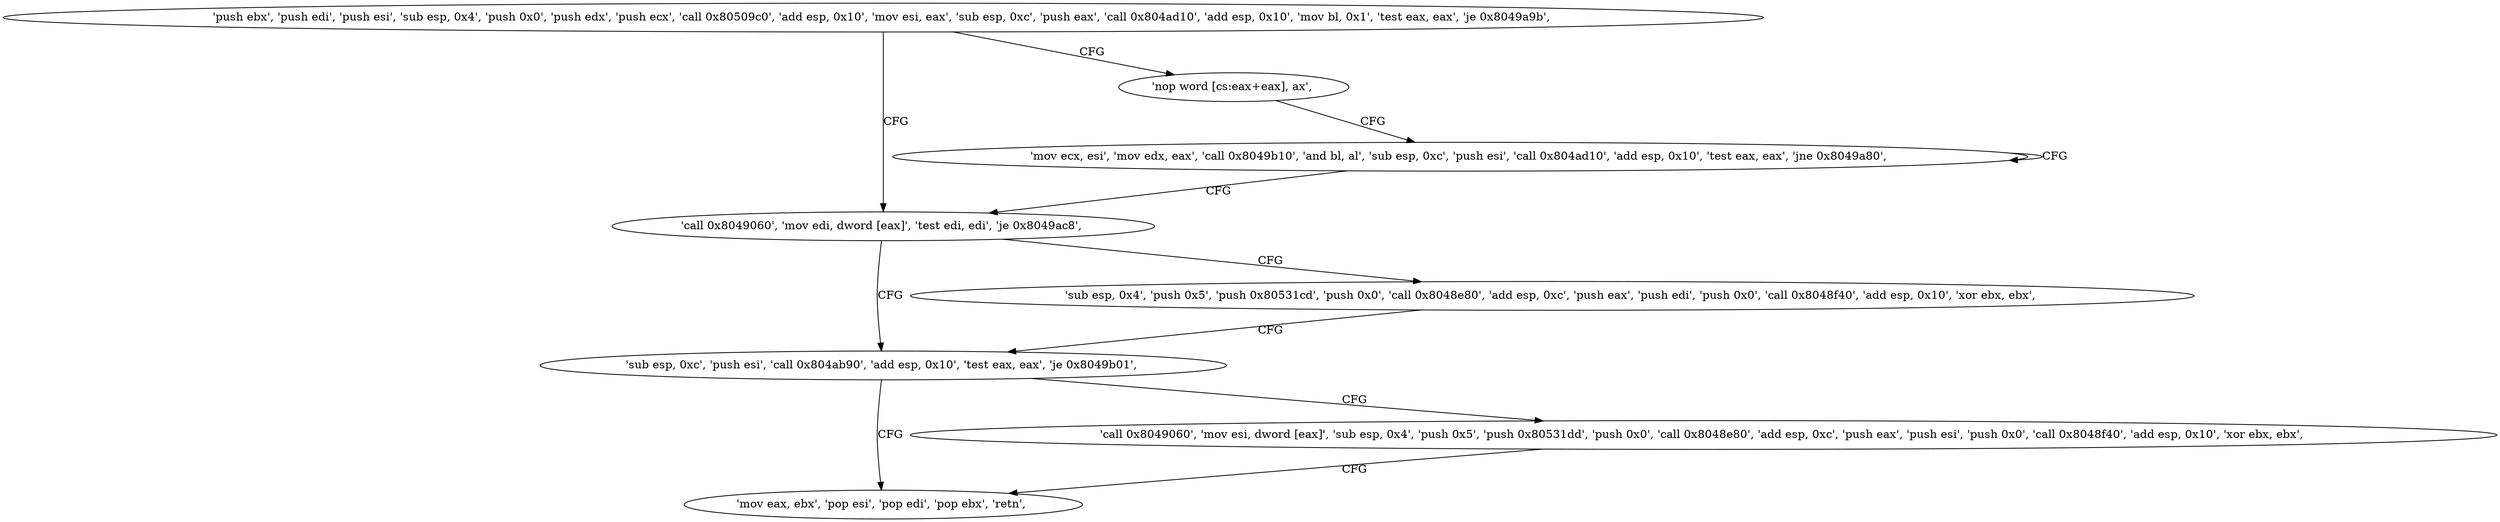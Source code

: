 digraph "func" {
"134519376" [label = "'push ebx', 'push edi', 'push esi', 'sub esp, 0x4', 'push 0x0', 'push edx', 'push ecx', 'call 0x80509c0', 'add esp, 0x10', 'mov esi, eax', 'sub esp, 0xc', 'push eax', 'call 0x804ad10', 'add esp, 0x10', 'mov bl, 0x1', 'test eax, eax', 'je 0x8049a9b', " ]
"134519451" [label = "'call 0x8049060', 'mov edi, dword [eax]', 'test edi, edi', 'je 0x8049ac8', " ]
"134519414" [label = "'nop word [cs:eax+eax], ax', " ]
"134519496" [label = "'sub esp, 0xc', 'push esi', 'call 0x804ab90', 'add esp, 0x10', 'test eax, eax', 'je 0x8049b01', " ]
"134519462" [label = "'sub esp, 0x4', 'push 0x5', 'push 0x80531cd', 'push 0x0', 'call 0x8048e80', 'add esp, 0xc', 'push eax', 'push edi', 'push 0x0', 'call 0x8048f40', 'add esp, 0x10', 'xor ebx, ebx', " ]
"134519424" [label = "'mov ecx, esi', 'mov edx, eax', 'call 0x8049b10', 'and bl, al', 'sub esp, 0xc', 'push esi', 'call 0x804ad10', 'add esp, 0x10', 'test eax, eax', 'jne 0x8049a80', " ]
"134519553" [label = "'mov eax, ebx', 'pop esi', 'pop edi', 'pop ebx', 'retn', " ]
"134519512" [label = "'call 0x8049060', 'mov esi, dword [eax]', 'sub esp, 0x4', 'push 0x5', 'push 0x80531dd', 'push 0x0', 'call 0x8048e80', 'add esp, 0xc', 'push eax', 'push esi', 'push 0x0', 'call 0x8048f40', 'add esp, 0x10', 'xor ebx, ebx', " ]
"134519376" -> "134519451" [ label = "CFG" ]
"134519376" -> "134519414" [ label = "CFG" ]
"134519451" -> "134519496" [ label = "CFG" ]
"134519451" -> "134519462" [ label = "CFG" ]
"134519414" -> "134519424" [ label = "CFG" ]
"134519496" -> "134519553" [ label = "CFG" ]
"134519496" -> "134519512" [ label = "CFG" ]
"134519462" -> "134519496" [ label = "CFG" ]
"134519424" -> "134519424" [ label = "CFG" ]
"134519424" -> "134519451" [ label = "CFG" ]
"134519512" -> "134519553" [ label = "CFG" ]
}

